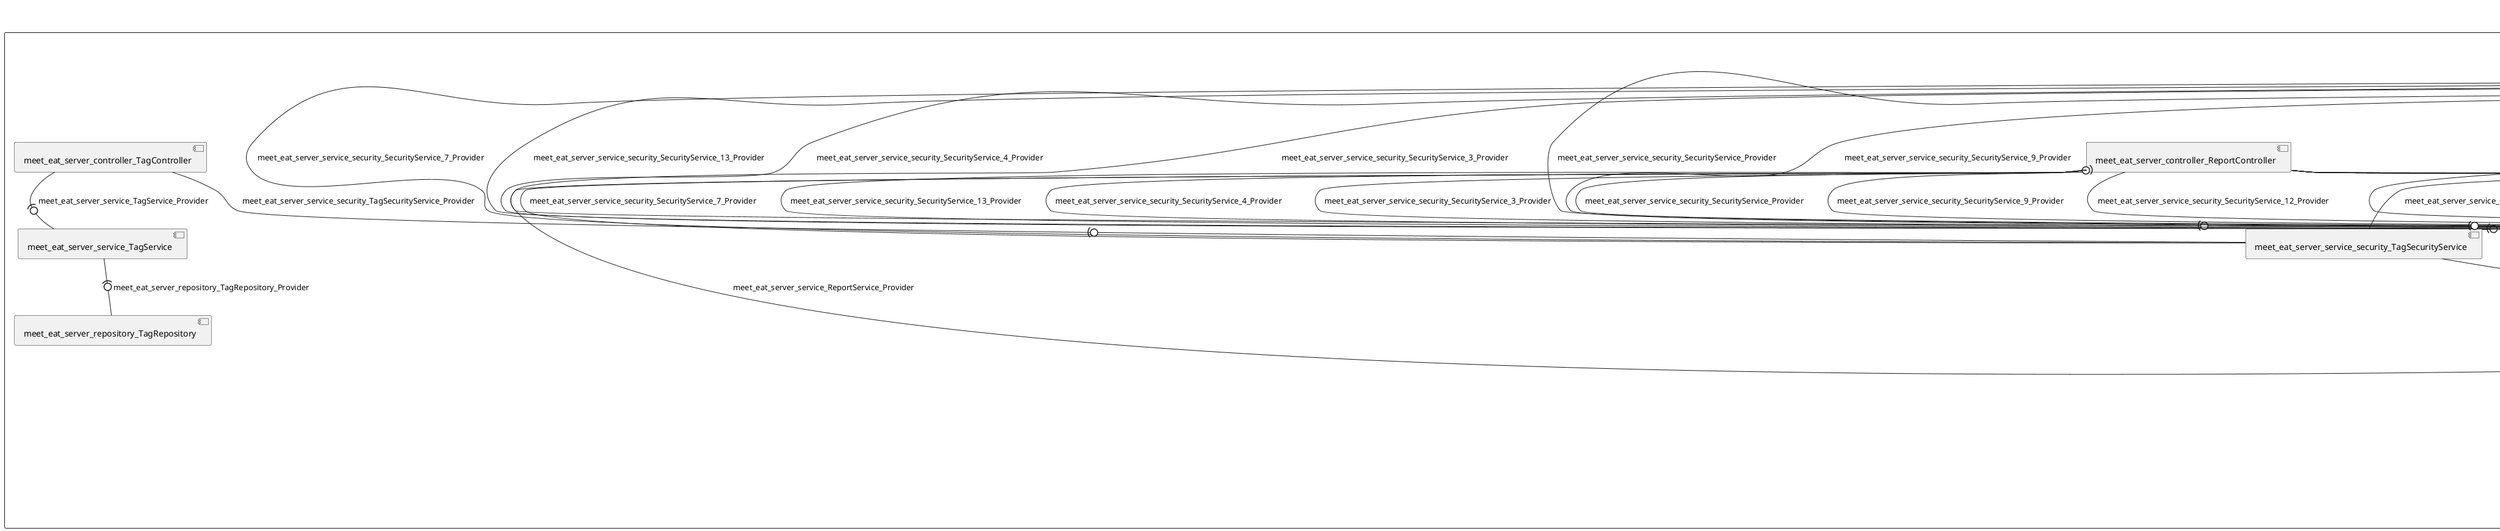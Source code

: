 @startuml
skinparam fixCircleLabelOverlapping true
skinparam componentStyle uml2
rectangle System {
[meet_eat_server_controller_BookmarkController] [[meet-eat-meet-eat-server.repository#_OUz9SthoEe-Hjqz-yhmHLA]]
[meet_eat_server_controller_OfferController] [[meet-eat-meet-eat-server.repository#_OUz9SthoEe-Hjqz-yhmHLA]]
[meet_eat_server_controller_ParticipationController] [[meet-eat-meet-eat-server.repository#_OUz9SthoEe-Hjqz-yhmHLA]]
[meet_eat_server_controller_RatingController] [[meet-eat-meet-eat-server.repository#_OUz9SthoEe-Hjqz-yhmHLA]]
[meet_eat_server_controller_ReportController] [[meet-eat-meet-eat-server.repository#_OUz9SthoEe-Hjqz-yhmHLA]]
[meet_eat_server_controller_SubscriptionController] [[meet-eat-meet-eat-server.repository#_OUz9SthoEe-Hjqz-yhmHLA]]
[meet_eat_server_controller_TagController] [[meet-eat-meet-eat-server.repository#_OUz9SthoEe-Hjqz-yhmHLA]]
[meet_eat_server_controller_TokenController] [[meet-eat-meet-eat-server.repository#_OUz9SthoEe-Hjqz-yhmHLA]]
[meet_eat_server_controller_UserController] [[meet-eat-meet-eat-server.repository#_OUz9SthoEe-Hjqz-yhmHLA]]
[meet_eat_server_repository_BookmarkRepository] [[meet-eat-meet-eat-server.repository#_OUz9SthoEe-Hjqz-yhmHLA]]
[meet_eat_server_repository_OfferRepository] [[meet-eat-meet-eat-server.repository#_OUz9SthoEe-Hjqz-yhmHLA]]
[meet_eat_server_repository_ParticipationRepository] [[meet-eat-meet-eat-server.repository#_OUz9SthoEe-Hjqz-yhmHLA]]
[meet_eat_server_repository_RatingRepository] [[meet-eat-meet-eat-server.repository#_OUz9SthoEe-Hjqz-yhmHLA]]
[meet_eat_server_repository_ReportRepository] [[meet-eat-meet-eat-server.repository#_OUz9SthoEe-Hjqz-yhmHLA]]
[meet_eat_server_repository_SubscriptionRepository] [[meet-eat-meet-eat-server.repository#_OUz9SthoEe-Hjqz-yhmHLA]]
[meet_eat_server_repository_TagRepository] [[meet-eat-meet-eat-server.repository#_OUz9SthoEe-Hjqz-yhmHLA]]
[meet_eat_server_repository_TokenRepository] [[meet-eat-meet-eat-server.repository#_OUz9SthoEe-Hjqz-yhmHLA]]
[meet_eat_server_repository_UserRepository] [[meet-eat-meet-eat-server.repository#_OUz9SthoEe-Hjqz-yhmHLA]]
[meet_eat_server_service_BookmarkService] [[meet-eat-meet-eat-server.repository#_OUz9SthoEe-Hjqz-yhmHLA]]
[meet_eat_server_service_EmailService] [[meet-eat-meet-eat-server.repository#_OUz9SthoEe-Hjqz-yhmHLA]]
[meet_eat_server_service_JavaMailSender_Provider] [[meet-eat-meet-eat-server.repository#_OUz9SthoEe-Hjqz-yhmHLA]]
[meet_eat_server_service_OfferService] [[meet-eat-meet-eat-server.repository#_OUz9SthoEe-Hjqz-yhmHLA]]
[meet_eat_server_service_ParticipationService] [[meet-eat-meet-eat-server.repository#_OUz9SthoEe-Hjqz-yhmHLA]]
[meet_eat_server_service_RatingService] [[meet-eat-meet-eat-server.repository#_OUz9SthoEe-Hjqz-yhmHLA]]
[meet_eat_server_service_ReportService] [[meet-eat-meet-eat-server.repository#_OUz9SthoEe-Hjqz-yhmHLA]]
[meet_eat_server_service_SubscriptionService] [[meet-eat-meet-eat-server.repository#_OUz9SthoEe-Hjqz-yhmHLA]]
[meet_eat_server_service_TagService] [[meet-eat-meet-eat-server.repository#_OUz9SthoEe-Hjqz-yhmHLA]]
[meet_eat_server_service_TokenService] [[meet-eat-meet-eat-server.repository#_OUz9SthoEe-Hjqz-yhmHLA]]
[meet_eat_server_service_UserService] [[meet-eat-meet-eat-server.repository#_OUz9SthoEe-Hjqz-yhmHLA]]
[meet_eat_server_service_security_BookmarkSecurityService] [[meet-eat-meet-eat-server.repository#_OUz9SthoEe-Hjqz-yhmHLA]]
[meet_eat_server_service_security_OfferSecurityService] [[meet-eat-meet-eat-server.repository#_OUz9SthoEe-Hjqz-yhmHLA]]
[meet_eat_server_service_security_ParticipationSecurityService] [[meet-eat-meet-eat-server.repository#_OUz9SthoEe-Hjqz-yhmHLA]]
[meet_eat_server_service_security_RatingSecurityService] [[meet-eat-meet-eat-server.repository#_OUz9SthoEe-Hjqz-yhmHLA]]
[meet_eat_server_service_security_ReportSecurityService] [[meet-eat-meet-eat-server.repository#_OUz9SthoEe-Hjqz-yhmHLA]]
[meet_eat_server_service_security_SecurityService_14_Provider] [[meet-eat-meet-eat-server.repository#_OUz9SthoEe-Hjqz-yhmHLA]]
[meet_eat_server_service_security_SecurityService_5_Provider] [[meet-eat-meet-eat-server.repository#_OUz9SthoEe-Hjqz-yhmHLA]]
[meet_eat_server_service_security_SecurityService_6_Provider] [[meet-eat-meet-eat-server.repository#_OUz9SthoEe-Hjqz-yhmHLA]]
[meet_eat_server_service_security_SecurityService_9_Provider] [[meet-eat-meet-eat-server.repository#_OUz9SthoEe-Hjqz-yhmHLA]]
[meet_eat_server_service_security_SecurityService_Provider] [[meet-eat-meet-eat-server.repository#_OUz9SthoEe-Hjqz-yhmHLA]]
[meet_eat_server_service_security_SubscriptionSecurityService] [[meet-eat-meet-eat-server.repository#_OUz9SthoEe-Hjqz-yhmHLA]]
[meet_eat_server_service_security_TagSecurityService] [[meet-eat-meet-eat-server.repository#_OUz9SthoEe-Hjqz-yhmHLA]]
[meet_eat_server_service_security_TokenSecurityService] [[meet-eat-meet-eat-server.repository#_OUz9SthoEe-Hjqz-yhmHLA]]
[meet_eat_server_service_security_UserSecurityService] [[meet-eat-meet-eat-server.repository#_OUz9SthoEe-Hjqz-yhmHLA]]
[meet_eat_server_service_BookmarkService] -(0- [meet_eat_server_repository_BookmarkRepository] : meet_eat_server_repository_BookmarkRepository_Provider
[meet_eat_server_service_OfferService] -(0- [meet_eat_server_repository_OfferRepository] : meet_eat_server_repository_OfferRepository_Provider
[meet_eat_server_service_ParticipationService] -(0- [meet_eat_server_repository_ParticipationRepository] : meet_eat_server_repository_ParticipationRepository_Provider
[meet_eat_server_service_RatingService] -(0- [meet_eat_server_repository_RatingRepository] : meet_eat_server_repository_RatingRepository_Provider
[meet_eat_server_service_ReportService] -(0- [meet_eat_server_repository_ReportRepository] : meet_eat_server_repository_ReportRepository_Provider
[meet_eat_server_service_SubscriptionService] -(0- [meet_eat_server_repository_SubscriptionRepository] : meet_eat_server_repository_SubscriptionRepository_Provider
[meet_eat_server_service_TagService] -(0- [meet_eat_server_repository_TagRepository] : meet_eat_server_repository_TagRepository_Provider
[meet_eat_server_service_TokenService] -(0- [meet_eat_server_repository_TokenRepository] : meet_eat_server_repository_TokenRepository_Provider
[meet_eat_server_service_UserService] -(0- [meet_eat_server_repository_UserRepository] : meet_eat_server_repository_UserRepository_Provider
[meet_eat_server_service_OfferService] -(0- [meet_eat_server_service_BookmarkService] : meet_eat_server_service_BookmarkService_Provider
[meet_eat_server_controller_BookmarkController] -(0- [meet_eat_server_service_BookmarkService] : meet_eat_server_service_BookmarkService_Provider
[meet_eat_server_service_UserService] -(0- [meet_eat_server_service_BookmarkService] : meet_eat_server_service_BookmarkService_Provider
[meet_eat_server_service_UserService] -(0- [meet_eat_server_service_EmailService] : meet_eat_server_service_EmailService_Provider
[meet_eat_server_service_EmailService] -(0- [meet_eat_server_service_JavaMailSender_Provider] : meet_eat_server_service_JavaMailSender_Provider
[meet_eat_server_service_UserService] -(0- [meet_eat_server_service_OfferService] : meet_eat_server_service_OfferService_Provider
[meet_eat_server_service_ParticipationService] -(0- [meet_eat_server_service_OfferService] : meet_eat_server_service_OfferService_Provider
[meet_eat_server_controller_OfferController] -(0- [meet_eat_server_service_OfferService] : meet_eat_server_service_OfferService_Provider
[meet_eat_server_controller_ParticipationController] -(0- [meet_eat_server_service_ParticipationService] : meet_eat_server_service_ParticipationService_Provider
[meet_eat_server_service_UserService] -(0- [meet_eat_server_service_ParticipationService] : meet_eat_server_service_ParticipationService_Provider
[meet_eat_server_service_OfferService] -(0- [meet_eat_server_service_ParticipationService] : meet_eat_server_service_ParticipationService_Provider
[meet_eat_server_controller_RatingController] -(0- [meet_eat_server_service_RatingService] : meet_eat_server_service_RatingService_Provider
[meet_eat_server_service_OfferService] -(0- [meet_eat_server_service_RatingService] : meet_eat_server_service_RatingService_Provider
[meet_eat_server_service_UserService] -(0- [meet_eat_server_service_RatingService] : meet_eat_server_service_RatingService_Provider
[meet_eat_server_service_UserService] -(0- [meet_eat_server_service_ReportService] : meet_eat_server_service_ReportService_Provider
[meet_eat_server_service_OfferService] -(0- [meet_eat_server_service_ReportService] : meet_eat_server_service_ReportService_Provider
[meet_eat_server_controller_ReportController] -(0- [meet_eat_server_service_ReportService] : meet_eat_server_service_ReportService_Provider
[meet_eat_server_service_UserService] -(0- [meet_eat_server_service_SubscriptionService] : meet_eat_server_service_SubscriptionService_Provider
[meet_eat_server_controller_SubscriptionController] -(0- [meet_eat_server_service_SubscriptionService] : meet_eat_server_service_SubscriptionService_Provider
[meet_eat_server_service_OfferService] -(0- [meet_eat_server_service_SubscriptionService] : meet_eat_server_service_SubscriptionService_Provider
[meet_eat_server_controller_TagController] -(0- [meet_eat_server_service_TagService] : meet_eat_server_service_TagService_Provider
[meet_eat_server_service_UserService] -(0- [meet_eat_server_service_TokenService] : meet_eat_server_service_TokenService_Provider
[meet_eat_server_controller_TokenController] -(0- [meet_eat_server_service_TokenService] : meet_eat_server_service_TokenService_Provider
[meet_eat_server_service_security_TagSecurityService] -(0- [meet_eat_server_service_TokenService] : meet_eat_server_service_TokenService_Provider
[meet_eat_server_service_security_BookmarkSecurityService] -(0- [meet_eat_server_service_TokenService] : meet_eat_server_service_TokenService_Provider
[meet_eat_server_service_security_RatingSecurityService] -(0- [meet_eat_server_service_TokenService] : meet_eat_server_service_TokenService_Provider
[meet_eat_server_service_security_ParticipationSecurityService] -(0- [meet_eat_server_service_TokenService] : meet_eat_server_service_TokenService_Provider
[meet_eat_server_service_security_SubscriptionSecurityService] -(0- [meet_eat_server_service_TokenService] : meet_eat_server_service_TokenService_Provider
[meet_eat_server_service_security_UserSecurityService] -(0- [meet_eat_server_service_TokenService] : meet_eat_server_service_TokenService_Provider
[meet_eat_server_service_security_TokenSecurityService] -(0- [meet_eat_server_service_TokenService] : meet_eat_server_service_TokenService_Provider
[meet_eat_server_service_security_OfferSecurityService] -(0- [meet_eat_server_service_TokenService] : meet_eat_server_service_TokenService_Provider
[meet_eat_server_service_security_ReportSecurityService] -(0- [meet_eat_server_service_TokenService] : meet_eat_server_service_TokenService_Provider
[meet_eat_server_service_BookmarkService] -(0- [meet_eat_server_service_UserService] : meet_eat_server_service_UserService_Provider
[meet_eat_server_service_RatingService] -(0- [meet_eat_server_service_UserService] : meet_eat_server_service_UserService_Provider
[meet_eat_server_service_OfferService] -(0- [meet_eat_server_service_UserService] : meet_eat_server_service_UserService_Provider
[meet_eat_server_service_SubscriptionService] -(0- [meet_eat_server_service_UserService] : meet_eat_server_service_UserService_Provider
[meet_eat_server_service_TokenService] -(0- [meet_eat_server_service_UserService] : meet_eat_server_service_UserService_Provider
[meet_eat_server_controller_UserController] -(0- [meet_eat_server_service_UserService] : meet_eat_server_service_UserService_Provider
[meet_eat_server_controller_OfferController] -(0- [meet_eat_server_service_security_OfferSecurityService] : meet_eat_server_service_security_OfferSecurityService_Provider
[meet_eat_server_controller_ReportController] -(0- [meet_eat_server_service_security_UserSecurityService] : meet_eat_server_service_security_SecurityService_10_Provider
[meet_eat_server_controller_BookmarkController] -(0- [meet_eat_server_service_security_UserSecurityService] : meet_eat_server_service_security_SecurityService_10_Provider
[meet_eat_server_controller_RatingController] -(0- [meet_eat_server_service_security_UserSecurityService] : meet_eat_server_service_security_SecurityService_10_Provider
[meet_eat_server_controller_SubscriptionController] -(0- [meet_eat_server_service_security_UserSecurityService] : meet_eat_server_service_security_SecurityService_10_Provider
[meet_eat_server_controller_ParticipationController] -(0- [meet_eat_server_service_security_UserSecurityService] : meet_eat_server_service_security_SecurityService_10_Provider
[meet_eat_server_controller_BookmarkController] -(0- [meet_eat_server_service_security_ParticipationSecurityService] : meet_eat_server_service_security_SecurityService_11_Provider
[meet_eat_server_controller_ReportController] -(0- [meet_eat_server_service_security_ParticipationSecurityService] : meet_eat_server_service_security_SecurityService_11_Provider
[meet_eat_server_controller_RatingController] -(0- [meet_eat_server_service_security_ParticipationSecurityService] : meet_eat_server_service_security_SecurityService_11_Provider
[meet_eat_server_controller_SubscriptionController] -(0- [meet_eat_server_service_security_ParticipationSecurityService] : meet_eat_server_service_security_SecurityService_11_Provider
[meet_eat_server_controller_ParticipationController] -(0- [meet_eat_server_service_security_ParticipationSecurityService] : meet_eat_server_service_security_SecurityService_11_Provider
[meet_eat_server_controller_SubscriptionController] -(0- [meet_eat_server_service_security_RatingSecurityService] : meet_eat_server_service_security_SecurityService_12_Provider
[meet_eat_server_controller_BookmarkController] -(0- [meet_eat_server_service_security_RatingSecurityService] : meet_eat_server_service_security_SecurityService_12_Provider
[meet_eat_server_controller_RatingController] -(0- [meet_eat_server_service_security_RatingSecurityService] : meet_eat_server_service_security_SecurityService_12_Provider
[meet_eat_server_controller_ReportController] -(0- [meet_eat_server_service_security_RatingSecurityService] : meet_eat_server_service_security_SecurityService_12_Provider
[meet_eat_server_controller_ParticipationController] -(0- [meet_eat_server_service_security_RatingSecurityService] : meet_eat_server_service_security_SecurityService_12_Provider
[meet_eat_server_controller_BookmarkController] -(0- [meet_eat_server_service_security_SubscriptionSecurityService] : meet_eat_server_service_security_SecurityService_13_Provider
[meet_eat_server_controller_SubscriptionController] -(0- [meet_eat_server_service_security_SubscriptionSecurityService] : meet_eat_server_service_security_SecurityService_13_Provider
[meet_eat_server_controller_ParticipationController] -(0- [meet_eat_server_service_security_SubscriptionSecurityService] : meet_eat_server_service_security_SecurityService_13_Provider
[meet_eat_server_controller_ReportController] -(0- [meet_eat_server_service_security_SubscriptionSecurityService] : meet_eat_server_service_security_SecurityService_13_Provider
[meet_eat_server_controller_RatingController] -(0- [meet_eat_server_service_security_SubscriptionSecurityService] : meet_eat_server_service_security_SecurityService_13_Provider
[meet_eat_server_controller_SubscriptionController] -(0- [meet_eat_server_service_security_SecurityService_14_Provider] : meet_eat_server_service_security_SecurityService_14_Provider
[meet_eat_server_controller_ParticipationController] -(0- [meet_eat_server_service_security_SecurityService_14_Provider] : meet_eat_server_service_security_SecurityService_14_Provider
[meet_eat_server_controller_ReportController] -(0- [meet_eat_server_service_security_SecurityService_14_Provider] : meet_eat_server_service_security_SecurityService_14_Provider
[meet_eat_server_controller_RatingController] -(0- [meet_eat_server_service_security_SecurityService_14_Provider] : meet_eat_server_service_security_SecurityService_14_Provider
[meet_eat_server_controller_BookmarkController] -(0- [meet_eat_server_service_security_SecurityService_14_Provider] : meet_eat_server_service_security_SecurityService_14_Provider
[meet_eat_server_controller_RatingController] -(0- [meet_eat_server_service_security_OfferSecurityService] : meet_eat_server_service_security_SecurityService_2_Provider
[meet_eat_server_controller_ParticipationController] -(0- [meet_eat_server_service_security_ParticipationSecurityService] : meet_eat_server_service_security_SecurityService_2_Provider
[meet_eat_server_controller_SubscriptionController] -(0- [meet_eat_server_service_security_ParticipationSecurityService] : meet_eat_server_service_security_SecurityService_2_Provider
[meet_eat_server_controller_BookmarkController] -(0- [meet_eat_server_service_security_OfferSecurityService] : meet_eat_server_service_security_SecurityService_2_Provider
[meet_eat_server_controller_ReportController] -(0- [meet_eat_server_service_security_OfferSecurityService] : meet_eat_server_service_security_SecurityService_2_Provider
[meet_eat_server_controller_ParticipationController] -(0- [meet_eat_server_service_security_OfferSecurityService] : meet_eat_server_service_security_SecurityService_2_Provider
[meet_eat_server_controller_BookmarkController] -(0- [meet_eat_server_service_security_ParticipationSecurityService] : meet_eat_server_service_security_SecurityService_2_Provider
[meet_eat_server_controller_SubscriptionController] -(0- [meet_eat_server_service_security_OfferSecurityService] : meet_eat_server_service_security_SecurityService_2_Provider
[meet_eat_server_controller_ReportController] -(0- [meet_eat_server_service_security_ParticipationSecurityService] : meet_eat_server_service_security_SecurityService_2_Provider
[meet_eat_server_controller_RatingController] -(0- [meet_eat_server_service_security_ParticipationSecurityService] : meet_eat_server_service_security_SecurityService_2_Provider
[meet_eat_server_controller_ParticipationController] -(0- [meet_eat_server_service_security_ReportSecurityService] : meet_eat_server_service_security_SecurityService_3_Provider
[meet_eat_server_controller_RatingController] -(0- [meet_eat_server_service_security_ReportSecurityService] : meet_eat_server_service_security_SecurityService_3_Provider
[meet_eat_server_controller_BookmarkController] -(0- [meet_eat_server_service_security_ReportSecurityService] : meet_eat_server_service_security_SecurityService_3_Provider
[meet_eat_server_controller_ReportController] -(0- [meet_eat_server_service_security_ReportSecurityService] : meet_eat_server_service_security_SecurityService_3_Provider
[meet_eat_server_controller_SubscriptionController] -(0- [meet_eat_server_service_security_ReportSecurityService] : meet_eat_server_service_security_SecurityService_3_Provider
[meet_eat_server_controller_ReportController] -(0- [meet_eat_server_service_security_BookmarkSecurityService] : meet_eat_server_service_security_SecurityService_4_Provider
[meet_eat_server_controller_RatingController] -(0- [meet_eat_server_service_security_BookmarkSecurityService] : meet_eat_server_service_security_SecurityService_4_Provider
[meet_eat_server_controller_BookmarkController] -(0- [meet_eat_server_service_security_BookmarkSecurityService] : meet_eat_server_service_security_SecurityService_4_Provider
[meet_eat_server_controller_SubscriptionController] -(0- [meet_eat_server_service_security_BookmarkSecurityService] : meet_eat_server_service_security_SecurityService_4_Provider
[meet_eat_server_controller_ParticipationController] -(0- [meet_eat_server_service_security_BookmarkSecurityService] : meet_eat_server_service_security_SecurityService_4_Provider
[meet_eat_server_controller_RatingController] -(0- [meet_eat_server_service_security_SecurityService_5_Provider] : meet_eat_server_service_security_SecurityService_5_Provider
[meet_eat_server_controller_ReportController] -(0- [meet_eat_server_service_security_SecurityService_5_Provider] : meet_eat_server_service_security_SecurityService_5_Provider
[meet_eat_server_controller_BookmarkController] -(0- [meet_eat_server_service_security_SecurityService_5_Provider] : meet_eat_server_service_security_SecurityService_5_Provider
[meet_eat_server_controller_ParticipationController] -(0- [meet_eat_server_service_security_SecurityService_5_Provider] : meet_eat_server_service_security_SecurityService_5_Provider
[meet_eat_server_controller_SubscriptionController] -(0- [meet_eat_server_service_security_SecurityService_5_Provider] : meet_eat_server_service_security_SecurityService_5_Provider
[meet_eat_server_controller_ReportController] -(0- [meet_eat_server_service_security_SecurityService_6_Provider] : meet_eat_server_service_security_SecurityService_6_Provider
[meet_eat_server_controller_BookmarkController] -(0- [meet_eat_server_service_security_SecurityService_6_Provider] : meet_eat_server_service_security_SecurityService_6_Provider
[meet_eat_server_controller_RatingController] -(0- [meet_eat_server_service_security_SecurityService_6_Provider] : meet_eat_server_service_security_SecurityService_6_Provider
[meet_eat_server_controller_SubscriptionController] -(0- [meet_eat_server_service_security_SecurityService_6_Provider] : meet_eat_server_service_security_SecurityService_6_Provider
[meet_eat_server_controller_ParticipationController] -(0- [meet_eat_server_service_security_SecurityService_6_Provider] : meet_eat_server_service_security_SecurityService_6_Provider
[meet_eat_server_controller_RatingController] -(0- [meet_eat_server_service_security_TagSecurityService] : meet_eat_server_service_security_SecurityService_7_Provider
[meet_eat_server_controller_ParticipationController] -(0- [meet_eat_server_service_security_TagSecurityService] : meet_eat_server_service_security_SecurityService_7_Provider
[meet_eat_server_controller_SubscriptionController] -(0- [meet_eat_server_service_security_TagSecurityService] : meet_eat_server_service_security_SecurityService_7_Provider
[meet_eat_server_controller_ReportController] -(0- [meet_eat_server_service_security_TagSecurityService] : meet_eat_server_service_security_SecurityService_7_Provider
[meet_eat_server_controller_BookmarkController] -(0- [meet_eat_server_service_security_TagSecurityService] : meet_eat_server_service_security_SecurityService_7_Provider
[meet_eat_server_controller_BookmarkController] -(0- [meet_eat_server_service_security_TokenSecurityService] : meet_eat_server_service_security_SecurityService_8_Provider
[meet_eat_server_controller_SubscriptionController] -(0- [meet_eat_server_service_security_TokenSecurityService] : meet_eat_server_service_security_SecurityService_8_Provider
[meet_eat_server_controller_ParticipationController] -(0- [meet_eat_server_service_security_TokenSecurityService] : meet_eat_server_service_security_SecurityService_8_Provider
[meet_eat_server_controller_ReportController] -(0- [meet_eat_server_service_security_TokenSecurityService] : meet_eat_server_service_security_SecurityService_8_Provider
[meet_eat_server_controller_RatingController] -(0- [meet_eat_server_service_security_TokenSecurityService] : meet_eat_server_service_security_SecurityService_8_Provider
[meet_eat_server_controller_SubscriptionController] -(0- [meet_eat_server_service_security_SecurityService_9_Provider] : meet_eat_server_service_security_SecurityService_9_Provider
[meet_eat_server_controller_BookmarkController] -(0- [meet_eat_server_service_security_SecurityService_9_Provider] : meet_eat_server_service_security_SecurityService_9_Provider
[meet_eat_server_controller_RatingController] -(0- [meet_eat_server_service_security_SecurityService_9_Provider] : meet_eat_server_service_security_SecurityService_9_Provider
[meet_eat_server_controller_ReportController] -(0- [meet_eat_server_service_security_SecurityService_9_Provider] : meet_eat_server_service_security_SecurityService_9_Provider
[meet_eat_server_controller_ParticipationController] -(0- [meet_eat_server_service_security_SecurityService_9_Provider] : meet_eat_server_service_security_SecurityService_9_Provider
[meet_eat_server_controller_RatingController] -(0- [meet_eat_server_service_security_SecurityService_Provider] : meet_eat_server_service_security_SecurityService_Provider
[meet_eat_server_controller_BookmarkController] -(0- [meet_eat_server_service_security_SecurityService_Provider] : meet_eat_server_service_security_SecurityService_Provider
[meet_eat_server_controller_ParticipationController] -(0- [meet_eat_server_service_security_SecurityService_Provider] : meet_eat_server_service_security_SecurityService_Provider
[meet_eat_server_controller_ReportController] -(0- [meet_eat_server_service_security_SecurityService_Provider] : meet_eat_server_service_security_SecurityService_Provider
[meet_eat_server_controller_SubscriptionController] -(0- [meet_eat_server_service_security_SecurityService_Provider] : meet_eat_server_service_security_SecurityService_Provider
[meet_eat_server_controller_TagController] -(0- [meet_eat_server_service_security_TagSecurityService] : meet_eat_server_service_security_TagSecurityService_Provider
[meet_eat_server_controller_TokenController] -(0- [meet_eat_server_service_security_TokenSecurityService] : meet_eat_server_service_security_TokenSecurityService_Provider
[meet_eat_server_controller_UserController] -(0- [meet_eat_server_service_security_UserSecurityService] : meet_eat_server_service_security_UserSecurityService_Provider
}

@enduml
